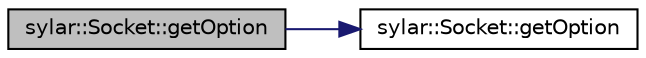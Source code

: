 digraph "sylar::Socket::getOption"
{
 // LATEX_PDF_SIZE
  edge [fontname="Helvetica",fontsize="10",labelfontname="Helvetica",labelfontsize="10"];
  node [fontname="Helvetica",fontsize="10",shape=record];
  rankdir="LR";
  Node1 [label="sylar::Socket::getOption",height=0.2,width=0.4,color="black", fillcolor="grey75", style="filled", fontcolor="black",tooltip="获取sockopt模板"];
  Node1 -> Node2 [color="midnightblue",fontsize="10",style="solid",fontname="Helvetica"];
  Node2 [label="sylar::Socket::getOption",height=0.2,width=0.4,color="black", fillcolor="white", style="filled",URL="$classsylar_1_1Socket.html#ab058fddd5ef08e56957989a36df2463c",tooltip="获取sockopt"];
}
